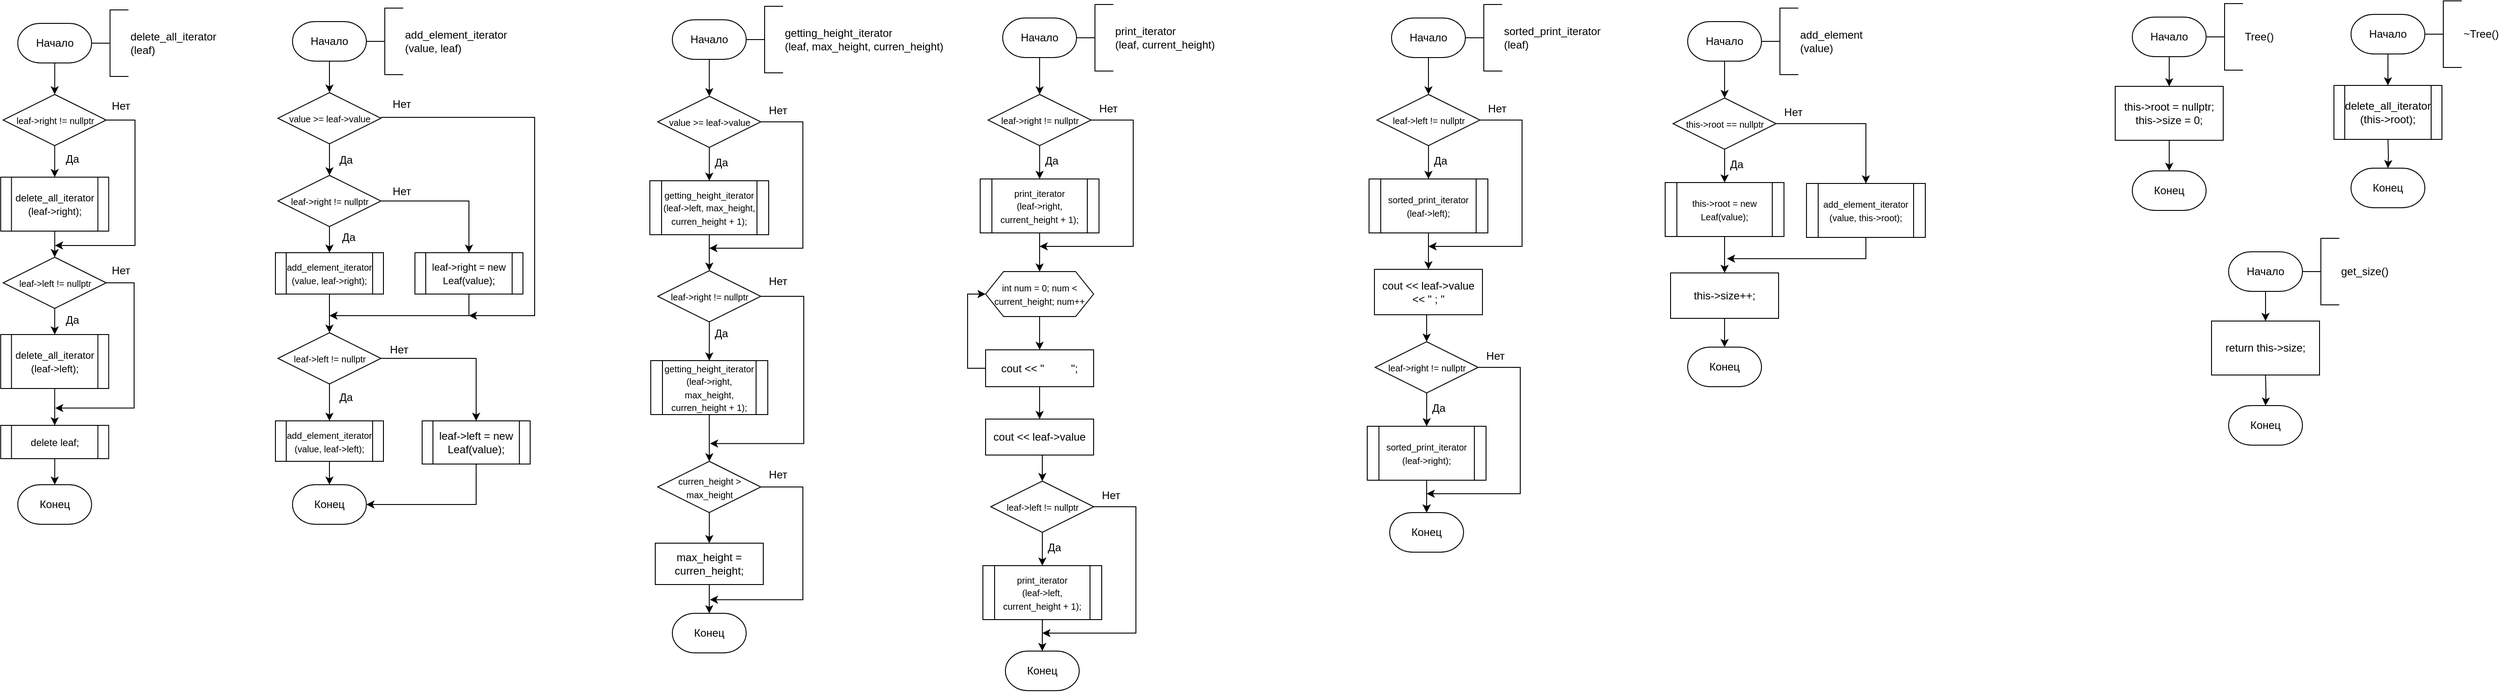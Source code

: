 <mxfile version="13.7.3" type="github">
  <diagram id="bMAKh1SzgdeprP3av_3o" name="Page-1">
    <mxGraphModel dx="1221" dy="682" grid="0" gridSize="10" guides="1" tooltips="1" connect="1" arrows="1" fold="1" page="1" pageScale="1" pageWidth="827" pageHeight="1169" math="0" shadow="0">
      <root>
        <mxCell id="0" />
        <mxCell id="1" parent="0" />
        <mxCell id="DFqQZsUnRYklmzMeklKA-6" value="" style="edgeStyle=orthogonalEdgeStyle;rounded=0;orthogonalLoop=1;jettySize=auto;html=1;" parent="1" source="DFqQZsUnRYklmzMeklKA-4" target="DFqQZsUnRYklmzMeklKA-5" edge="1">
          <mxGeometry relative="1" as="geometry" />
        </mxCell>
        <mxCell id="DFqQZsUnRYklmzMeklKA-4" value="Начало" style="strokeWidth=1;html=1;shape=mxgraph.flowchart.terminator;whiteSpace=wrap;" parent="1" vertex="1">
          <mxGeometry x="161.75" y="67" width="82" height="44" as="geometry" />
        </mxCell>
        <mxCell id="DFqQZsUnRYklmzMeklKA-11" value="" style="edgeStyle=orthogonalEdgeStyle;rounded=0;orthogonalLoop=1;jettySize=auto;html=1;" parent="1" source="DFqQZsUnRYklmzMeklKA-5" target="DFqQZsUnRYklmzMeklKA-10" edge="1">
          <mxGeometry relative="1" as="geometry" />
        </mxCell>
        <mxCell id="DFqQZsUnRYklmzMeklKA-18" style="edgeStyle=orthogonalEdgeStyle;rounded=0;orthogonalLoop=1;jettySize=auto;html=1;exitX=1;exitY=0.5;exitDx=0;exitDy=0;" parent="1" edge="1">
          <mxGeometry relative="1" as="geometry">
            <mxPoint x="203" y="314" as="targetPoint" />
            <mxPoint x="258.0" y="174.5" as="sourcePoint" />
            <Array as="points">
              <mxPoint x="292" y="174" />
              <mxPoint x="292" y="314" />
            </Array>
          </mxGeometry>
        </mxCell>
        <mxCell id="DFqQZsUnRYklmzMeklKA-5" value="&lt;font style=&quot;font-size: 10px&quot;&gt;leaf-&amp;gt;right != nullptr&lt;/font&gt;" style="rhombus;whiteSpace=wrap;html=1;strokeWidth=1;" parent="1" vertex="1">
          <mxGeometry x="145.5" y="146" width="114.5" height="57" as="geometry" />
        </mxCell>
        <mxCell id="DFqQZsUnRYklmzMeklKA-9" value="Конец" style="strokeWidth=1;html=1;shape=mxgraph.flowchart.terminator;whiteSpace=wrap;" parent="1" vertex="1">
          <mxGeometry x="161.75" y="580" width="82" height="44" as="geometry" />
        </mxCell>
        <mxCell id="DFqQZsUnRYklmzMeklKA-14" value="" style="edgeStyle=orthogonalEdgeStyle;rounded=0;orthogonalLoop=1;jettySize=auto;html=1;" parent="1" source="DFqQZsUnRYklmzMeklKA-10" target="DFqQZsUnRYklmzMeklKA-13" edge="1">
          <mxGeometry relative="1" as="geometry" />
        </mxCell>
        <mxCell id="DFqQZsUnRYklmzMeklKA-10" value="&lt;font style=&quot;font-size: 11px&quot;&gt;delete_all_iterator&lt;br&gt;(leaf-&amp;gt;right);&lt;/font&gt;" style="shape=process;whiteSpace=wrap;html=1;backgroundOutline=1;strokeWidth=1;" parent="1" vertex="1">
          <mxGeometry x="142.75" y="238" width="120" height="60" as="geometry" />
        </mxCell>
        <mxCell id="DFqQZsUnRYklmzMeklKA-12" value="Да" style="text;html=1;align=center;verticalAlign=middle;resizable=0;points=[];autosize=1;" parent="1" vertex="1">
          <mxGeometry x="209" y="209" width="25" height="18" as="geometry" />
        </mxCell>
        <mxCell id="DFqQZsUnRYklmzMeklKA-16" value="" style="edgeStyle=orthogonalEdgeStyle;rounded=0;orthogonalLoop=1;jettySize=auto;html=1;" parent="1" source="DFqQZsUnRYklmzMeklKA-13" target="DFqQZsUnRYklmzMeklKA-15" edge="1">
          <mxGeometry relative="1" as="geometry" />
        </mxCell>
        <mxCell id="DFqQZsUnRYklmzMeklKA-23" style="edgeStyle=orthogonalEdgeStyle;rounded=0;orthogonalLoop=1;jettySize=auto;html=1;exitX=1;exitY=0.5;exitDx=0;exitDy=0;" parent="1" edge="1">
          <mxGeometry relative="1" as="geometry">
            <mxPoint x="203.276" y="494.759" as="targetPoint" />
            <mxPoint x="259.0" y="355.5" as="sourcePoint" />
            <Array as="points">
              <mxPoint x="291" y="356" />
              <mxPoint x="291" y="495" />
            </Array>
          </mxGeometry>
        </mxCell>
        <mxCell id="DFqQZsUnRYklmzMeklKA-13" value="&lt;font style=&quot;font-size: 10px&quot;&gt;leaf-&amp;gt;left != nullptr&lt;/font&gt;" style="rhombus;whiteSpace=wrap;html=1;strokeWidth=1;" parent="1" vertex="1">
          <mxGeometry x="145.5" y="327" width="114.5" height="57" as="geometry" />
        </mxCell>
        <mxCell id="DFqQZsUnRYklmzMeklKA-21" value="" style="edgeStyle=orthogonalEdgeStyle;rounded=0;orthogonalLoop=1;jettySize=auto;html=1;" parent="1" source="DFqQZsUnRYklmzMeklKA-15" target="DFqQZsUnRYklmzMeklKA-20" edge="1">
          <mxGeometry relative="1" as="geometry" />
        </mxCell>
        <mxCell id="DFqQZsUnRYklmzMeklKA-15" value="&lt;font style=&quot;font-size: 11px&quot;&gt;delete_all_iterator&lt;br&gt;(leaf-&amp;gt;left);&lt;/font&gt;" style="shape=process;whiteSpace=wrap;html=1;backgroundOutline=1;strokeWidth=1;" parent="1" vertex="1">
          <mxGeometry x="142.75" y="413" width="120" height="60" as="geometry" />
        </mxCell>
        <mxCell id="DFqQZsUnRYklmzMeklKA-17" value="Да" style="text;html=1;align=center;verticalAlign=middle;resizable=0;points=[];autosize=1;" parent="1" vertex="1">
          <mxGeometry x="209" y="388" width="25" height="18" as="geometry" />
        </mxCell>
        <mxCell id="DFqQZsUnRYklmzMeklKA-19" value="Нет" style="text;html=1;align=center;verticalAlign=middle;resizable=0;points=[];autosize=1;" parent="1" vertex="1">
          <mxGeometry x="260" y="150" width="31" height="18" as="geometry" />
        </mxCell>
        <mxCell id="DFqQZsUnRYklmzMeklKA-25" value="" style="edgeStyle=orthogonalEdgeStyle;rounded=0;orthogonalLoop=1;jettySize=auto;html=1;" parent="1" source="DFqQZsUnRYklmzMeklKA-20" target="DFqQZsUnRYklmzMeklKA-9" edge="1">
          <mxGeometry relative="1" as="geometry" />
        </mxCell>
        <mxCell id="DFqQZsUnRYklmzMeklKA-20" value="&lt;font style=&quot;font-size: 11px&quot;&gt;delete leaf;&lt;/font&gt;" style="shape=process;whiteSpace=wrap;html=1;backgroundOutline=1;strokeWidth=1;" parent="1" vertex="1">
          <mxGeometry x="142.75" y="514" width="120" height="37" as="geometry" />
        </mxCell>
        <mxCell id="DFqQZsUnRYklmzMeklKA-24" value="Нет" style="text;html=1;align=center;verticalAlign=middle;resizable=0;points=[];autosize=1;" parent="1" vertex="1">
          <mxGeometry x="260" y="333" width="31" height="18" as="geometry" />
        </mxCell>
        <mxCell id="DFqQZsUnRYklmzMeklKA-26" value="delete_all_iterator&lt;br&gt;(leaf)" style="strokeWidth=1;html=1;shape=mxgraph.flowchart.annotation_2;align=left;labelPosition=right;pointerEvents=1;" parent="1" vertex="1">
          <mxGeometry x="243.75" y="52" width="41" height="74" as="geometry" />
        </mxCell>
        <mxCell id="2G2Jk9yeAb4WGQCSNfQ2-4" value="" style="edgeStyle=orthogonalEdgeStyle;rounded=0;orthogonalLoop=1;jettySize=auto;html=1;" edge="1" parent="1" source="2G2Jk9yeAb4WGQCSNfQ2-1" target="2G2Jk9yeAb4WGQCSNfQ2-3">
          <mxGeometry relative="1" as="geometry" />
        </mxCell>
        <mxCell id="2G2Jk9yeAb4WGQCSNfQ2-1" value="Начало" style="strokeWidth=1;html=1;shape=mxgraph.flowchart.terminator;whiteSpace=wrap;" vertex="1" parent="1">
          <mxGeometry x="467" y="65" width="82" height="44" as="geometry" />
        </mxCell>
        <mxCell id="2G2Jk9yeAb4WGQCSNfQ2-2" value="add_element_iterator&lt;br&gt;(value, leaf)" style="strokeWidth=1;html=1;shape=mxgraph.flowchart.annotation_2;align=left;labelPosition=right;pointerEvents=1;" vertex="1" parent="1">
          <mxGeometry x="549" y="50" width="41" height="74" as="geometry" />
        </mxCell>
        <mxCell id="2G2Jk9yeAb4WGQCSNfQ2-6" value="" style="edgeStyle=orthogonalEdgeStyle;rounded=0;orthogonalLoop=1;jettySize=auto;html=1;" edge="1" parent="1" source="2G2Jk9yeAb4WGQCSNfQ2-3" target="2G2Jk9yeAb4WGQCSNfQ2-5">
          <mxGeometry relative="1" as="geometry" />
        </mxCell>
        <mxCell id="2G2Jk9yeAb4WGQCSNfQ2-18" style="edgeStyle=orthogonalEdgeStyle;rounded=0;orthogonalLoop=1;jettySize=auto;html=1;exitX=1;exitY=0.5;exitDx=0;exitDy=0;" edge="1" parent="1">
          <mxGeometry relative="1" as="geometry">
            <mxPoint x="663" y="392" as="targetPoint" />
            <mxPoint x="565.25" y="171.5" as="sourcePoint" />
            <Array as="points">
              <mxPoint x="736" y="171" />
              <mxPoint x="736" y="392" />
            </Array>
          </mxGeometry>
        </mxCell>
        <mxCell id="2G2Jk9yeAb4WGQCSNfQ2-3" value="&lt;font style=&quot;font-size: 10px&quot;&gt;value &amp;gt;= leaf-&amp;gt;value&lt;/font&gt;" style="rhombus;whiteSpace=wrap;html=1;strokeWidth=1;" vertex="1" parent="1">
          <mxGeometry x="450.75" y="144" width="114.5" height="57" as="geometry" />
        </mxCell>
        <mxCell id="2G2Jk9yeAb4WGQCSNfQ2-8" value="" style="edgeStyle=orthogonalEdgeStyle;rounded=0;orthogonalLoop=1;jettySize=auto;html=1;" edge="1" parent="1" source="2G2Jk9yeAb4WGQCSNfQ2-5" target="2G2Jk9yeAb4WGQCSNfQ2-7">
          <mxGeometry relative="1" as="geometry" />
        </mxCell>
        <mxCell id="2G2Jk9yeAb4WGQCSNfQ2-10" value="" style="edgeStyle=orthogonalEdgeStyle;rounded=0;orthogonalLoop=1;jettySize=auto;html=1;" edge="1" parent="1" source="2G2Jk9yeAb4WGQCSNfQ2-5" target="2G2Jk9yeAb4WGQCSNfQ2-9">
          <mxGeometry relative="1" as="geometry" />
        </mxCell>
        <mxCell id="2G2Jk9yeAb4WGQCSNfQ2-5" value="&lt;font style=&quot;font-size: 10px&quot;&gt;leaf-&amp;gt;right != nullptr&lt;/font&gt;" style="rhombus;whiteSpace=wrap;html=1;strokeWidth=1;" vertex="1" parent="1">
          <mxGeometry x="450.75" y="236" width="114.5" height="57" as="geometry" />
        </mxCell>
        <mxCell id="2G2Jk9yeAb4WGQCSNfQ2-12" style="edgeStyle=orthogonalEdgeStyle;rounded=0;orthogonalLoop=1;jettySize=auto;html=1;exitX=0.5;exitY=1;exitDx=0;exitDy=0;entryX=0.5;entryY=0;entryDx=0;entryDy=0;" edge="1" parent="1" source="2G2Jk9yeAb4WGQCSNfQ2-7" target="2G2Jk9yeAb4WGQCSNfQ2-11">
          <mxGeometry relative="1" as="geometry" />
        </mxCell>
        <mxCell id="2G2Jk9yeAb4WGQCSNfQ2-7" value="&lt;font style=&quot;font-size: 10px&quot;&gt;add_element_iterator&lt;br&gt;(value, leaf-&amp;gt;right);&lt;/font&gt;" style="shape=process;whiteSpace=wrap;html=1;backgroundOutline=1;strokeWidth=1;" vertex="1" parent="1">
          <mxGeometry x="448" y="322" width="120" height="46" as="geometry" />
        </mxCell>
        <mxCell id="2G2Jk9yeAb4WGQCSNfQ2-24" style="edgeStyle=orthogonalEdgeStyle;rounded=0;orthogonalLoop=1;jettySize=auto;html=1;exitX=0.5;exitY=1;exitDx=0;exitDy=0;" edge="1" parent="1" source="2G2Jk9yeAb4WGQCSNfQ2-9">
          <mxGeometry relative="1" as="geometry">
            <mxPoint x="508" y="392" as="targetPoint" />
            <Array as="points">
              <mxPoint x="663" y="392" />
            </Array>
          </mxGeometry>
        </mxCell>
        <mxCell id="2G2Jk9yeAb4WGQCSNfQ2-9" value="&lt;font style=&quot;font-size: 11px&quot;&gt;leaf-&amp;gt;right = new Leaf(value);&lt;/font&gt;" style="shape=process;whiteSpace=wrap;html=1;backgroundOutline=1;strokeWidth=1;" vertex="1" parent="1">
          <mxGeometry x="603" y="322" width="120" height="46" as="geometry" />
        </mxCell>
        <mxCell id="2G2Jk9yeAb4WGQCSNfQ2-26" value="" style="edgeStyle=orthogonalEdgeStyle;rounded=0;orthogonalLoop=1;jettySize=auto;html=1;" edge="1" parent="1" source="2G2Jk9yeAb4WGQCSNfQ2-11" target="2G2Jk9yeAb4WGQCSNfQ2-25">
          <mxGeometry relative="1" as="geometry" />
        </mxCell>
        <mxCell id="2G2Jk9yeAb4WGQCSNfQ2-28" value="" style="edgeStyle=orthogonalEdgeStyle;rounded=0;orthogonalLoop=1;jettySize=auto;html=1;" edge="1" parent="1" source="2G2Jk9yeAb4WGQCSNfQ2-11" target="2G2Jk9yeAb4WGQCSNfQ2-27">
          <mxGeometry relative="1" as="geometry" />
        </mxCell>
        <mxCell id="2G2Jk9yeAb4WGQCSNfQ2-11" value="&lt;font style=&quot;font-size: 10px&quot;&gt;leaf-&amp;gt;left != nullptr&lt;/font&gt;" style="rhombus;whiteSpace=wrap;html=1;strokeWidth=1;" vertex="1" parent="1">
          <mxGeometry x="450.75" y="411" width="114.5" height="57" as="geometry" />
        </mxCell>
        <mxCell id="2G2Jk9yeAb4WGQCSNfQ2-13" value="Да" style="text;html=1;align=center;verticalAlign=middle;resizable=0;points=[];autosize=1;" vertex="1" parent="1">
          <mxGeometry x="516" y="296" width="25" height="18" as="geometry" />
        </mxCell>
        <mxCell id="2G2Jk9yeAb4WGQCSNfQ2-14" value="Нет" style="text;html=1;align=center;verticalAlign=middle;resizable=0;points=[];autosize=1;" vertex="1" parent="1">
          <mxGeometry x="572" y="245" width="31" height="18" as="geometry" />
        </mxCell>
        <mxCell id="2G2Jk9yeAb4WGQCSNfQ2-15" value="Да" style="text;html=1;align=center;verticalAlign=middle;resizable=0;points=[];autosize=1;" vertex="1" parent="1">
          <mxGeometry x="513" y="210" width="25" height="18" as="geometry" />
        </mxCell>
        <mxCell id="2G2Jk9yeAb4WGQCSNfQ2-20" value="Нет" style="text;html=1;align=center;verticalAlign=middle;resizable=0;points=[];autosize=1;" vertex="1" parent="1">
          <mxGeometry x="572" y="148" width="31" height="18" as="geometry" />
        </mxCell>
        <mxCell id="2G2Jk9yeAb4WGQCSNfQ2-30" value="" style="edgeStyle=orthogonalEdgeStyle;rounded=0;orthogonalLoop=1;jettySize=auto;html=1;" edge="1" parent="1" source="2G2Jk9yeAb4WGQCSNfQ2-25" target="2G2Jk9yeAb4WGQCSNfQ2-29">
          <mxGeometry relative="1" as="geometry" />
        </mxCell>
        <mxCell id="2G2Jk9yeAb4WGQCSNfQ2-25" value="&lt;font style=&quot;font-size: 10px&quot;&gt;add_element_iterator&lt;br&gt;(value, leaf-&amp;gt;left);&lt;/font&gt;" style="shape=process;whiteSpace=wrap;html=1;backgroundOutline=1;strokeWidth=1;" vertex="1" parent="1">
          <mxGeometry x="448" y="509" width="120" height="45" as="geometry" />
        </mxCell>
        <mxCell id="2G2Jk9yeAb4WGQCSNfQ2-31" style="edgeStyle=orthogonalEdgeStyle;rounded=0;orthogonalLoop=1;jettySize=auto;html=1;exitX=0.5;exitY=1;exitDx=0;exitDy=0;entryX=1;entryY=0.5;entryDx=0;entryDy=0;entryPerimeter=0;" edge="1" parent="1" source="2G2Jk9yeAb4WGQCSNfQ2-27" target="2G2Jk9yeAb4WGQCSNfQ2-29">
          <mxGeometry relative="1" as="geometry" />
        </mxCell>
        <mxCell id="2G2Jk9yeAb4WGQCSNfQ2-27" value="leaf-&amp;gt;left = new Leaf(value);" style="shape=process;whiteSpace=wrap;html=1;backgroundOutline=1;strokeWidth=1;" vertex="1" parent="1">
          <mxGeometry x="611" y="509" width="120" height="48" as="geometry" />
        </mxCell>
        <mxCell id="2G2Jk9yeAb4WGQCSNfQ2-29" value="Конец" style="strokeWidth=1;html=1;shape=mxgraph.flowchart.terminator;whiteSpace=wrap;" vertex="1" parent="1">
          <mxGeometry x="467" y="580" width="82" height="44" as="geometry" />
        </mxCell>
        <mxCell id="2G2Jk9yeAb4WGQCSNfQ2-32" value="Да" style="text;html=1;align=center;verticalAlign=middle;resizable=0;points=[];autosize=1;" vertex="1" parent="1">
          <mxGeometry x="513" y="474" width="25" height="18" as="geometry" />
        </mxCell>
        <mxCell id="2G2Jk9yeAb4WGQCSNfQ2-33" value="Нет" style="text;html=1;align=center;verticalAlign=middle;resizable=0;points=[];autosize=1;" vertex="1" parent="1">
          <mxGeometry x="569" y="421" width="31" height="18" as="geometry" />
        </mxCell>
        <mxCell id="2G2Jk9yeAb4WGQCSNfQ2-47" value="" style="edgeStyle=orthogonalEdgeStyle;rounded=0;orthogonalLoop=1;jettySize=auto;html=1;" edge="1" parent="1" source="2G2Jk9yeAb4WGQCSNfQ2-35" target="2G2Jk9yeAb4WGQCSNfQ2-39">
          <mxGeometry relative="1" as="geometry" />
        </mxCell>
        <mxCell id="2G2Jk9yeAb4WGQCSNfQ2-35" value="Начало" style="strokeWidth=1;html=1;shape=mxgraph.flowchart.terminator;whiteSpace=wrap;" vertex="1" parent="1">
          <mxGeometry x="889" y="63" width="82" height="44" as="geometry" />
        </mxCell>
        <mxCell id="2G2Jk9yeAb4WGQCSNfQ2-36" value="getting_height_iterator&lt;br&gt;(leaf, max_height, curren_height)" style="strokeWidth=1;html=1;shape=mxgraph.flowchart.annotation_2;align=left;labelPosition=right;pointerEvents=1;" vertex="1" parent="1">
          <mxGeometry x="971" y="48" width="41" height="74" as="geometry" />
        </mxCell>
        <mxCell id="2G2Jk9yeAb4WGQCSNfQ2-41" value="" style="edgeStyle=orthogonalEdgeStyle;rounded=0;orthogonalLoop=1;jettySize=auto;html=1;" edge="1" parent="1" source="2G2Jk9yeAb4WGQCSNfQ2-39" target="2G2Jk9yeAb4WGQCSNfQ2-40">
          <mxGeometry relative="1" as="geometry" />
        </mxCell>
        <mxCell id="2G2Jk9yeAb4WGQCSNfQ2-48" style="edgeStyle=orthogonalEdgeStyle;rounded=0;orthogonalLoop=1;jettySize=auto;html=1;exitX=1;exitY=0.5;exitDx=0;exitDy=0;" edge="1" parent="1" source="2G2Jk9yeAb4WGQCSNfQ2-39">
          <mxGeometry relative="1" as="geometry">
            <mxPoint x="930" y="317" as="targetPoint" />
            <Array as="points">
              <mxPoint x="1034" y="177" />
              <mxPoint x="1034" y="317" />
            </Array>
          </mxGeometry>
        </mxCell>
        <mxCell id="2G2Jk9yeAb4WGQCSNfQ2-39" value="&lt;font style=&quot;font-size: 10px&quot;&gt;value &amp;gt;= leaf-&amp;gt;value&lt;/font&gt;" style="rhombus;whiteSpace=wrap;html=1;strokeWidth=1;" vertex="1" parent="1">
          <mxGeometry x="872.75" y="148" width="114.5" height="57" as="geometry" />
        </mxCell>
        <mxCell id="2G2Jk9yeAb4WGQCSNfQ2-44" value="" style="edgeStyle=orthogonalEdgeStyle;rounded=0;orthogonalLoop=1;jettySize=auto;html=1;" edge="1" parent="1" source="2G2Jk9yeAb4WGQCSNfQ2-40" target="2G2Jk9yeAb4WGQCSNfQ2-43">
          <mxGeometry relative="1" as="geometry" />
        </mxCell>
        <mxCell id="2G2Jk9yeAb4WGQCSNfQ2-40" value="&lt;font style=&quot;font-size: 10px&quot;&gt;getting_height_iterator&lt;br&gt;(leaf-&amp;gt;left, max_height, curren_height + 1);&lt;/font&gt;" style="shape=process;whiteSpace=wrap;html=1;backgroundOutline=1;strokeWidth=1;" vertex="1" parent="1">
          <mxGeometry x="864" y="242" width="132" height="60" as="geometry" />
        </mxCell>
        <mxCell id="2G2Jk9yeAb4WGQCSNfQ2-46" value="" style="edgeStyle=orthogonalEdgeStyle;rounded=0;orthogonalLoop=1;jettySize=auto;html=1;" edge="1" parent="1" source="2G2Jk9yeAb4WGQCSNfQ2-43" target="2G2Jk9yeAb4WGQCSNfQ2-45">
          <mxGeometry relative="1" as="geometry" />
        </mxCell>
        <mxCell id="2G2Jk9yeAb4WGQCSNfQ2-54" style="edgeStyle=orthogonalEdgeStyle;rounded=0;orthogonalLoop=1;jettySize=auto;html=1;exitX=1;exitY=0.5;exitDx=0;exitDy=0;" edge="1" parent="1" source="2G2Jk9yeAb4WGQCSNfQ2-43">
          <mxGeometry relative="1" as="geometry">
            <mxPoint x="930.8" y="534.2" as="targetPoint" />
            <Array as="points">
              <mxPoint x="1035" y="371" />
              <mxPoint x="1035" y="534" />
            </Array>
          </mxGeometry>
        </mxCell>
        <mxCell id="2G2Jk9yeAb4WGQCSNfQ2-43" value="&lt;font style=&quot;font-size: 10px&quot;&gt;leaf-&amp;gt;right != nullptr&lt;/font&gt;" style="rhombus;whiteSpace=wrap;html=1;strokeWidth=1;" vertex="1" parent="1">
          <mxGeometry x="872.75" y="342" width="114.5" height="57" as="geometry" />
        </mxCell>
        <mxCell id="2G2Jk9yeAb4WGQCSNfQ2-58" value="" style="edgeStyle=orthogonalEdgeStyle;rounded=0;orthogonalLoop=1;jettySize=auto;html=1;" edge="1" parent="1" source="2G2Jk9yeAb4WGQCSNfQ2-45" target="2G2Jk9yeAb4WGQCSNfQ2-57">
          <mxGeometry relative="1" as="geometry" />
        </mxCell>
        <mxCell id="2G2Jk9yeAb4WGQCSNfQ2-45" value="&lt;font style=&quot;font-size: 10px&quot;&gt;getting_height_iterator&lt;br&gt;(leaf-&amp;gt;right, max_height, curren_height + 1);&lt;/font&gt;" style="shape=process;whiteSpace=wrap;html=1;backgroundOutline=1;strokeWidth=1;" vertex="1" parent="1">
          <mxGeometry x="865" y="442" width="130" height="60" as="geometry" />
        </mxCell>
        <mxCell id="2G2Jk9yeAb4WGQCSNfQ2-49" value="Да" style="text;html=1;align=center;verticalAlign=middle;resizable=0;points=[];autosize=1;" vertex="1" parent="1">
          <mxGeometry x="930" y="213" width="25" height="18" as="geometry" />
        </mxCell>
        <mxCell id="2G2Jk9yeAb4WGQCSNfQ2-50" value="Нет" style="text;html=1;align=center;verticalAlign=middle;resizable=0;points=[];autosize=1;" vertex="1" parent="1">
          <mxGeometry x="990" y="155" width="31" height="18" as="geometry" />
        </mxCell>
        <mxCell id="2G2Jk9yeAb4WGQCSNfQ2-55" value="Да" style="text;html=1;align=center;verticalAlign=middle;resizable=0;points=[];autosize=1;" vertex="1" parent="1">
          <mxGeometry x="930" y="403" width="25" height="18" as="geometry" />
        </mxCell>
        <mxCell id="2G2Jk9yeAb4WGQCSNfQ2-56" value="Нет" style="text;html=1;align=center;verticalAlign=middle;resizable=0;points=[];autosize=1;" vertex="1" parent="1">
          <mxGeometry x="990" y="345" width="31" height="18" as="geometry" />
        </mxCell>
        <mxCell id="2G2Jk9yeAb4WGQCSNfQ2-60" value="" style="edgeStyle=orthogonalEdgeStyle;rounded=0;orthogonalLoop=1;jettySize=auto;html=1;" edge="1" parent="1" source="2G2Jk9yeAb4WGQCSNfQ2-57" target="2G2Jk9yeAb4WGQCSNfQ2-59">
          <mxGeometry relative="1" as="geometry" />
        </mxCell>
        <mxCell id="2G2Jk9yeAb4WGQCSNfQ2-63" style="edgeStyle=orthogonalEdgeStyle;rounded=0;orthogonalLoop=1;jettySize=auto;html=1;exitX=1;exitY=0.5;exitDx=0;exitDy=0;" edge="1" parent="1" source="2G2Jk9yeAb4WGQCSNfQ2-57">
          <mxGeometry relative="1" as="geometry">
            <mxPoint x="930.714" y="707.857" as="targetPoint" />
            <Array as="points">
              <mxPoint x="1034" y="583" />
              <mxPoint x="1034" y="708" />
            </Array>
          </mxGeometry>
        </mxCell>
        <mxCell id="2G2Jk9yeAb4WGQCSNfQ2-57" value="&lt;div&gt;&lt;span style=&quot;font-size: 10px&quot;&gt;curren_height &amp;gt; max_height&lt;/span&gt;&lt;/div&gt;" style="rhombus;whiteSpace=wrap;html=1;strokeWidth=1;" vertex="1" parent="1">
          <mxGeometry x="872.75" y="554" width="114.5" height="57" as="geometry" />
        </mxCell>
        <mxCell id="2G2Jk9yeAb4WGQCSNfQ2-62" value="" style="edgeStyle=orthogonalEdgeStyle;rounded=0;orthogonalLoop=1;jettySize=auto;html=1;" edge="1" parent="1" source="2G2Jk9yeAb4WGQCSNfQ2-59" target="2G2Jk9yeAb4WGQCSNfQ2-61">
          <mxGeometry relative="1" as="geometry" />
        </mxCell>
        <mxCell id="2G2Jk9yeAb4WGQCSNfQ2-59" value="max_height = curren_height;" style="whiteSpace=wrap;html=1;strokeWidth=1;" vertex="1" parent="1">
          <mxGeometry x="870" y="645" width="120" height="46" as="geometry" />
        </mxCell>
        <mxCell id="2G2Jk9yeAb4WGQCSNfQ2-61" value="Конец" style="strokeWidth=1;html=1;shape=mxgraph.flowchart.terminator;whiteSpace=wrap;" vertex="1" parent="1">
          <mxGeometry x="889" y="723" width="82" height="44" as="geometry" />
        </mxCell>
        <mxCell id="2G2Jk9yeAb4WGQCSNfQ2-64" value="Нет" style="text;html=1;align=center;verticalAlign=middle;resizable=0;points=[];autosize=1;" vertex="1" parent="1">
          <mxGeometry x="990" y="560" width="31" height="18" as="geometry" />
        </mxCell>
        <mxCell id="2G2Jk9yeAb4WGQCSNfQ2-66" value="" style="edgeStyle=orthogonalEdgeStyle;rounded=0;orthogonalLoop=1;jettySize=auto;html=1;" edge="1" parent="1" source="2G2Jk9yeAb4WGQCSNfQ2-67" target="2G2Jk9yeAb4WGQCSNfQ2-71">
          <mxGeometry relative="1" as="geometry" />
        </mxCell>
        <mxCell id="2G2Jk9yeAb4WGQCSNfQ2-67" value="Начало" style="strokeWidth=1;html=1;shape=mxgraph.flowchart.terminator;whiteSpace=wrap;" vertex="1" parent="1">
          <mxGeometry x="1256" y="61" width="82" height="44" as="geometry" />
        </mxCell>
        <mxCell id="2G2Jk9yeAb4WGQCSNfQ2-68" value="print_iterator&lt;br&gt;(leaf, current_height)" style="strokeWidth=1;html=1;shape=mxgraph.flowchart.annotation_2;align=left;labelPosition=right;pointerEvents=1;" vertex="1" parent="1">
          <mxGeometry x="1338" y="46" width="41" height="74" as="geometry" />
        </mxCell>
        <mxCell id="2G2Jk9yeAb4WGQCSNfQ2-69" value="" style="edgeStyle=orthogonalEdgeStyle;rounded=0;orthogonalLoop=1;jettySize=auto;html=1;" edge="1" parent="1" source="2G2Jk9yeAb4WGQCSNfQ2-71" target="2G2Jk9yeAb4WGQCSNfQ2-72">
          <mxGeometry relative="1" as="geometry" />
        </mxCell>
        <mxCell id="2G2Jk9yeAb4WGQCSNfQ2-70" style="edgeStyle=orthogonalEdgeStyle;rounded=0;orthogonalLoop=1;jettySize=auto;html=1;exitX=1;exitY=0.5;exitDx=0;exitDy=0;" edge="1" parent="1" source="2G2Jk9yeAb4WGQCSNfQ2-71">
          <mxGeometry relative="1" as="geometry">
            <mxPoint x="1297" y="315" as="targetPoint" />
            <Array as="points">
              <mxPoint x="1401" y="175" />
              <mxPoint x="1401" y="315" />
            </Array>
          </mxGeometry>
        </mxCell>
        <mxCell id="2G2Jk9yeAb4WGQCSNfQ2-71" value="&lt;font style=&quot;font-size: 10px&quot;&gt;leaf-&amp;gt;right != nullptr&lt;/font&gt;" style="rhombus;whiteSpace=wrap;html=1;strokeWidth=1;" vertex="1" parent="1">
          <mxGeometry x="1239.75" y="146" width="114.5" height="57" as="geometry" />
        </mxCell>
        <mxCell id="2G2Jk9yeAb4WGQCSNfQ2-76" value="" style="edgeStyle=orthogonalEdgeStyle;rounded=0;orthogonalLoop=1;jettySize=auto;html=1;" edge="1" parent="1" source="2G2Jk9yeAb4WGQCSNfQ2-72" target="2G2Jk9yeAb4WGQCSNfQ2-75">
          <mxGeometry relative="1" as="geometry" />
        </mxCell>
        <mxCell id="2G2Jk9yeAb4WGQCSNfQ2-72" value="&lt;span style=&quot;font-size: 10px&quot;&gt;print_iterator&lt;br&gt;(leaf-&amp;gt;right, current_height + 1);&lt;/span&gt;" style="shape=process;whiteSpace=wrap;html=1;backgroundOutline=1;strokeWidth=1;" vertex="1" parent="1">
          <mxGeometry x="1231" y="240" width="132" height="60" as="geometry" />
        </mxCell>
        <mxCell id="2G2Jk9yeAb4WGQCSNfQ2-73" value="Да" style="text;html=1;align=center;verticalAlign=middle;resizable=0;points=[];autosize=1;" vertex="1" parent="1">
          <mxGeometry x="1297" y="211" width="25" height="18" as="geometry" />
        </mxCell>
        <mxCell id="2G2Jk9yeAb4WGQCSNfQ2-74" value="Нет" style="text;html=1;align=center;verticalAlign=middle;resizable=0;points=[];autosize=1;" vertex="1" parent="1">
          <mxGeometry x="1357" y="153" width="31" height="18" as="geometry" />
        </mxCell>
        <mxCell id="2G2Jk9yeAb4WGQCSNfQ2-79" value="" style="edgeStyle=orthogonalEdgeStyle;rounded=0;orthogonalLoop=1;jettySize=auto;html=1;" edge="1" parent="1" source="2G2Jk9yeAb4WGQCSNfQ2-75" target="2G2Jk9yeAb4WGQCSNfQ2-78">
          <mxGeometry relative="1" as="geometry" />
        </mxCell>
        <mxCell id="2G2Jk9yeAb4WGQCSNfQ2-75" value="&lt;font style=&quot;font-size: 10px&quot;&gt;int num = 0; num &amp;lt; current_height; num++&lt;/font&gt;" style="shape=hexagon;perimeter=hexagonPerimeter2;whiteSpace=wrap;html=1;fixedSize=1;strokeWidth=1;" vertex="1" parent="1">
          <mxGeometry x="1237" y="343" width="120" height="50" as="geometry" />
        </mxCell>
        <mxCell id="2G2Jk9yeAb4WGQCSNfQ2-77" style="edgeStyle=orthogonalEdgeStyle;rounded=0;orthogonalLoop=1;jettySize=auto;html=1;exitX=0.5;exitY=1;exitDx=0;exitDy=0;" edge="1" parent="1" source="2G2Jk9yeAb4WGQCSNfQ2-75" target="2G2Jk9yeAb4WGQCSNfQ2-75">
          <mxGeometry relative="1" as="geometry" />
        </mxCell>
        <mxCell id="2G2Jk9yeAb4WGQCSNfQ2-80" style="edgeStyle=orthogonalEdgeStyle;rounded=0;orthogonalLoop=1;jettySize=auto;html=1;exitX=0;exitY=0.5;exitDx=0;exitDy=0;entryX=0;entryY=0.5;entryDx=0;entryDy=0;" edge="1" parent="1" source="2G2Jk9yeAb4WGQCSNfQ2-78" target="2G2Jk9yeAb4WGQCSNfQ2-75">
          <mxGeometry relative="1" as="geometry" />
        </mxCell>
        <mxCell id="2G2Jk9yeAb4WGQCSNfQ2-82" value="" style="edgeStyle=orthogonalEdgeStyle;rounded=0;orthogonalLoop=1;jettySize=auto;html=1;" edge="1" parent="1" source="2G2Jk9yeAb4WGQCSNfQ2-78" target="2G2Jk9yeAb4WGQCSNfQ2-81">
          <mxGeometry relative="1" as="geometry" />
        </mxCell>
        <mxCell id="2G2Jk9yeAb4WGQCSNfQ2-78" value="cout &amp;lt;&amp;lt; &quot;&amp;nbsp; &amp;nbsp; &amp;nbsp; &amp;nbsp; &amp;nbsp;&quot;;" style="whiteSpace=wrap;html=1;strokeWidth=1;" vertex="1" parent="1">
          <mxGeometry x="1237" y="430" width="120" height="41" as="geometry" />
        </mxCell>
        <mxCell id="2G2Jk9yeAb4WGQCSNfQ2-90" style="edgeStyle=orthogonalEdgeStyle;rounded=0;orthogonalLoop=1;jettySize=auto;html=1;exitX=0.5;exitY=1;exitDx=0;exitDy=0;entryX=0.5;entryY=0;entryDx=0;entryDy=0;" edge="1" parent="1" source="2G2Jk9yeAb4WGQCSNfQ2-81" target="2G2Jk9yeAb4WGQCSNfQ2-85">
          <mxGeometry relative="1" as="geometry" />
        </mxCell>
        <mxCell id="2G2Jk9yeAb4WGQCSNfQ2-81" value="&lt;span&gt;cout &amp;lt;&amp;lt; leaf-&amp;gt;value&lt;/span&gt;" style="whiteSpace=wrap;html=1;strokeWidth=1;" vertex="1" parent="1">
          <mxGeometry x="1237" y="507" width="120" height="40" as="geometry" />
        </mxCell>
        <mxCell id="2G2Jk9yeAb4WGQCSNfQ2-83" value="" style="edgeStyle=orthogonalEdgeStyle;rounded=0;orthogonalLoop=1;jettySize=auto;html=1;" edge="1" parent="1" source="2G2Jk9yeAb4WGQCSNfQ2-85" target="2G2Jk9yeAb4WGQCSNfQ2-86">
          <mxGeometry relative="1" as="geometry" />
        </mxCell>
        <mxCell id="2G2Jk9yeAb4WGQCSNfQ2-84" style="edgeStyle=orthogonalEdgeStyle;rounded=0;orthogonalLoop=1;jettySize=auto;html=1;exitX=1;exitY=0.5;exitDx=0;exitDy=0;" edge="1" parent="1" source="2G2Jk9yeAb4WGQCSNfQ2-85">
          <mxGeometry relative="1" as="geometry">
            <mxPoint x="1300" y="745" as="targetPoint" />
            <Array as="points">
              <mxPoint x="1404" y="605" />
              <mxPoint x="1404" y="745" />
            </Array>
          </mxGeometry>
        </mxCell>
        <mxCell id="2G2Jk9yeAb4WGQCSNfQ2-85" value="&lt;font style=&quot;font-size: 10px&quot;&gt;leaf-&amp;gt;left != nullptr&lt;/font&gt;" style="rhombus;whiteSpace=wrap;html=1;strokeWidth=1;" vertex="1" parent="1">
          <mxGeometry x="1242.75" y="576" width="114.5" height="57" as="geometry" />
        </mxCell>
        <mxCell id="2G2Jk9yeAb4WGQCSNfQ2-93" value="" style="edgeStyle=orthogonalEdgeStyle;rounded=0;orthogonalLoop=1;jettySize=auto;html=1;" edge="1" parent="1" source="2G2Jk9yeAb4WGQCSNfQ2-86" target="2G2Jk9yeAb4WGQCSNfQ2-91">
          <mxGeometry relative="1" as="geometry" />
        </mxCell>
        <mxCell id="2G2Jk9yeAb4WGQCSNfQ2-86" value="&lt;div&gt;&lt;span style=&quot;font-size: 10px&quot;&gt;print_iterator&lt;/span&gt;&lt;/div&gt;&lt;div&gt;&lt;span style=&quot;font-size: 10px&quot;&gt;(leaf-&amp;gt;left, current_height + 1);&lt;/span&gt;&lt;/div&gt;" style="shape=process;whiteSpace=wrap;html=1;backgroundOutline=1;strokeWidth=1;" vertex="1" parent="1">
          <mxGeometry x="1234" y="670" width="132" height="60" as="geometry" />
        </mxCell>
        <mxCell id="2G2Jk9yeAb4WGQCSNfQ2-87" value="Да" style="text;html=1;align=center;verticalAlign=middle;resizable=0;points=[];autosize=1;" vertex="1" parent="1">
          <mxGeometry x="1300" y="641" width="25" height="18" as="geometry" />
        </mxCell>
        <mxCell id="2G2Jk9yeAb4WGQCSNfQ2-88" value="Нет" style="text;html=1;align=center;verticalAlign=middle;resizable=0;points=[];autosize=1;" vertex="1" parent="1">
          <mxGeometry x="1360" y="583" width="31" height="18" as="geometry" />
        </mxCell>
        <mxCell id="2G2Jk9yeAb4WGQCSNfQ2-91" value="Конец" style="strokeWidth=1;html=1;shape=mxgraph.flowchart.terminator;whiteSpace=wrap;" vertex="1" parent="1">
          <mxGeometry x="1259" y="765" width="82" height="44" as="geometry" />
        </mxCell>
        <mxCell id="2G2Jk9yeAb4WGQCSNfQ2-94" value="" style="edgeStyle=orthogonalEdgeStyle;rounded=0;orthogonalLoop=1;jettySize=auto;html=1;" edge="1" parent="1" source="2G2Jk9yeAb4WGQCSNfQ2-95" target="2G2Jk9yeAb4WGQCSNfQ2-99">
          <mxGeometry relative="1" as="geometry" />
        </mxCell>
        <mxCell id="2G2Jk9yeAb4WGQCSNfQ2-95" value="Начало" style="strokeWidth=1;html=1;shape=mxgraph.flowchart.terminator;whiteSpace=wrap;" vertex="1" parent="1">
          <mxGeometry x="1688" y="61" width="82" height="44" as="geometry" />
        </mxCell>
        <mxCell id="2G2Jk9yeAb4WGQCSNfQ2-96" value="sorted_print_iterator&lt;br&gt;(leaf)" style="strokeWidth=1;html=1;shape=mxgraph.flowchart.annotation_2;align=left;labelPosition=right;pointerEvents=1;" vertex="1" parent="1">
          <mxGeometry x="1770" y="46" width="41" height="74" as="geometry" />
        </mxCell>
        <mxCell id="2G2Jk9yeAb4WGQCSNfQ2-97" value="" style="edgeStyle=orthogonalEdgeStyle;rounded=0;orthogonalLoop=1;jettySize=auto;html=1;" edge="1" parent="1" source="2G2Jk9yeAb4WGQCSNfQ2-99" target="2G2Jk9yeAb4WGQCSNfQ2-100">
          <mxGeometry relative="1" as="geometry" />
        </mxCell>
        <mxCell id="2G2Jk9yeAb4WGQCSNfQ2-98" style="edgeStyle=orthogonalEdgeStyle;rounded=0;orthogonalLoop=1;jettySize=auto;html=1;exitX=1;exitY=0.5;exitDx=0;exitDy=0;" edge="1" parent="1" source="2G2Jk9yeAb4WGQCSNfQ2-99">
          <mxGeometry relative="1" as="geometry">
            <mxPoint x="1729" y="315" as="targetPoint" />
            <Array as="points">
              <mxPoint x="1833" y="175" />
              <mxPoint x="1833" y="315" />
            </Array>
          </mxGeometry>
        </mxCell>
        <mxCell id="2G2Jk9yeAb4WGQCSNfQ2-99" value="&lt;font style=&quot;font-size: 10px&quot;&gt;leaf-&amp;gt;left != nullptr&lt;/font&gt;" style="rhombus;whiteSpace=wrap;html=1;strokeWidth=1;" vertex="1" parent="1">
          <mxGeometry x="1671.75" y="146" width="114.5" height="57" as="geometry" />
        </mxCell>
        <mxCell id="2G2Jk9yeAb4WGQCSNfQ2-106" value="" style="edgeStyle=orthogonalEdgeStyle;rounded=0;orthogonalLoop=1;jettySize=auto;html=1;" edge="1" parent="1" source="2G2Jk9yeAb4WGQCSNfQ2-100" target="2G2Jk9yeAb4WGQCSNfQ2-105">
          <mxGeometry relative="1" as="geometry" />
        </mxCell>
        <mxCell id="2G2Jk9yeAb4WGQCSNfQ2-100" value="&lt;span style=&quot;font-size: 10px&quot;&gt;sorted_print_iterator&lt;br&gt;(leaf-&amp;gt;left);&lt;/span&gt;" style="shape=process;whiteSpace=wrap;html=1;backgroundOutline=1;strokeWidth=1;" vertex="1" parent="1">
          <mxGeometry x="1663" y="240" width="132" height="60" as="geometry" />
        </mxCell>
        <mxCell id="2G2Jk9yeAb4WGQCSNfQ2-101" value="Да" style="text;html=1;align=center;verticalAlign=middle;resizable=0;points=[];autosize=1;" vertex="1" parent="1">
          <mxGeometry x="1729" y="211" width="25" height="18" as="geometry" />
        </mxCell>
        <mxCell id="2G2Jk9yeAb4WGQCSNfQ2-102" value="Нет" style="text;html=1;align=center;verticalAlign=middle;resizable=0;points=[];autosize=1;" vertex="1" parent="1">
          <mxGeometry x="1789" y="153" width="31" height="18" as="geometry" />
        </mxCell>
        <mxCell id="2G2Jk9yeAb4WGQCSNfQ2-115" style="edgeStyle=orthogonalEdgeStyle;rounded=0;orthogonalLoop=1;jettySize=auto;html=1;exitX=0.5;exitY=1;exitDx=0;exitDy=0;entryX=0.5;entryY=0;entryDx=0;entryDy=0;" edge="1" parent="1" source="2G2Jk9yeAb4WGQCSNfQ2-105" target="2G2Jk9yeAb4WGQCSNfQ2-109">
          <mxGeometry relative="1" as="geometry" />
        </mxCell>
        <mxCell id="2G2Jk9yeAb4WGQCSNfQ2-105" value="cout &amp;lt;&amp;lt; leaf-&amp;gt;value &amp;lt;&amp;lt; &quot; ; &quot;" style="whiteSpace=wrap;html=1;strokeWidth=1;" vertex="1" parent="1">
          <mxGeometry x="1669" y="340.5" width="120" height="50.5" as="geometry" />
        </mxCell>
        <mxCell id="2G2Jk9yeAb4WGQCSNfQ2-107" value="" style="edgeStyle=orthogonalEdgeStyle;rounded=0;orthogonalLoop=1;jettySize=auto;html=1;" edge="1" parent="1" source="2G2Jk9yeAb4WGQCSNfQ2-109" target="2G2Jk9yeAb4WGQCSNfQ2-110">
          <mxGeometry relative="1" as="geometry" />
        </mxCell>
        <mxCell id="2G2Jk9yeAb4WGQCSNfQ2-108" style="edgeStyle=orthogonalEdgeStyle;rounded=0;orthogonalLoop=1;jettySize=auto;html=1;exitX=1;exitY=0.5;exitDx=0;exitDy=0;" edge="1" parent="1" source="2G2Jk9yeAb4WGQCSNfQ2-109">
          <mxGeometry relative="1" as="geometry">
            <mxPoint x="1727" y="590" as="targetPoint" />
            <Array as="points">
              <mxPoint x="1831" y="450" />
              <mxPoint x="1831" y="590" />
            </Array>
          </mxGeometry>
        </mxCell>
        <mxCell id="2G2Jk9yeAb4WGQCSNfQ2-109" value="&lt;font style=&quot;font-size: 10px&quot;&gt;leaf-&amp;gt;right != nullptr&lt;/font&gt;" style="rhombus;whiteSpace=wrap;html=1;strokeWidth=1;" vertex="1" parent="1">
          <mxGeometry x="1669.75" y="421" width="114.5" height="57" as="geometry" />
        </mxCell>
        <mxCell id="2G2Jk9yeAb4WGQCSNfQ2-117" value="" style="edgeStyle=orthogonalEdgeStyle;rounded=0;orthogonalLoop=1;jettySize=auto;html=1;" edge="1" parent="1" source="2G2Jk9yeAb4WGQCSNfQ2-110" target="2G2Jk9yeAb4WGQCSNfQ2-116">
          <mxGeometry relative="1" as="geometry" />
        </mxCell>
        <mxCell id="2G2Jk9yeAb4WGQCSNfQ2-132" value="" style="edgeStyle=orthogonalEdgeStyle;rounded=0;orthogonalLoop=1;jettySize=auto;html=1;" edge="1" parent="1" source="2G2Jk9yeAb4WGQCSNfQ2-110" target="2G2Jk9yeAb4WGQCSNfQ2-116">
          <mxGeometry relative="1" as="geometry" />
        </mxCell>
        <mxCell id="2G2Jk9yeAb4WGQCSNfQ2-110" value="&lt;span style=&quot;font-size: 10px&quot;&gt;sorted_print_iterator&lt;br&gt;(leaf-&amp;gt;right);&lt;/span&gt;" style="shape=process;whiteSpace=wrap;html=1;backgroundOutline=1;strokeWidth=1;" vertex="1" parent="1">
          <mxGeometry x="1661" y="515" width="132" height="60" as="geometry" />
        </mxCell>
        <mxCell id="2G2Jk9yeAb4WGQCSNfQ2-111" value="Да" style="text;html=1;align=center;verticalAlign=middle;resizable=0;points=[];autosize=1;" vertex="1" parent="1">
          <mxGeometry x="1727" y="486" width="25" height="18" as="geometry" />
        </mxCell>
        <mxCell id="2G2Jk9yeAb4WGQCSNfQ2-112" value="Нет" style="text;html=1;align=center;verticalAlign=middle;resizable=0;points=[];autosize=1;" vertex="1" parent="1">
          <mxGeometry x="1787" y="428" width="31" height="18" as="geometry" />
        </mxCell>
        <mxCell id="2G2Jk9yeAb4WGQCSNfQ2-116" value="Конец" style="strokeWidth=1;html=1;shape=mxgraph.flowchart.terminator;whiteSpace=wrap;" vertex="1" parent="1">
          <mxGeometry x="1686" y="611" width="82" height="44" as="geometry" />
        </mxCell>
        <mxCell id="2G2Jk9yeAb4WGQCSNfQ2-118" value="" style="edgeStyle=orthogonalEdgeStyle;rounded=0;orthogonalLoop=1;jettySize=auto;html=1;" edge="1" parent="1" source="2G2Jk9yeAb4WGQCSNfQ2-119" target="2G2Jk9yeAb4WGQCSNfQ2-123">
          <mxGeometry relative="1" as="geometry" />
        </mxCell>
        <mxCell id="2G2Jk9yeAb4WGQCSNfQ2-119" value="Начало" style="strokeWidth=1;html=1;shape=mxgraph.flowchart.terminator;whiteSpace=wrap;" vertex="1" parent="1">
          <mxGeometry x="2017" y="65" width="82" height="44" as="geometry" />
        </mxCell>
        <mxCell id="2G2Jk9yeAb4WGQCSNfQ2-120" value="add_element&lt;br&gt;(value)" style="strokeWidth=1;html=1;shape=mxgraph.flowchart.annotation_2;align=left;labelPosition=right;pointerEvents=1;" vertex="1" parent="1">
          <mxGeometry x="2099" y="50" width="41" height="74" as="geometry" />
        </mxCell>
        <mxCell id="2G2Jk9yeAb4WGQCSNfQ2-121" value="" style="edgeStyle=orthogonalEdgeStyle;rounded=0;orthogonalLoop=1;jettySize=auto;html=1;" edge="1" parent="1" source="2G2Jk9yeAb4WGQCSNfQ2-123" target="2G2Jk9yeAb4WGQCSNfQ2-125">
          <mxGeometry relative="1" as="geometry" />
        </mxCell>
        <mxCell id="2G2Jk9yeAb4WGQCSNfQ2-130" style="edgeStyle=orthogonalEdgeStyle;rounded=0;orthogonalLoop=1;jettySize=auto;html=1;exitX=1;exitY=0.5;exitDx=0;exitDy=0;entryX=0.5;entryY=0;entryDx=0;entryDy=0;" edge="1" parent="1" source="2G2Jk9yeAb4WGQCSNfQ2-123" target="2G2Jk9yeAb4WGQCSNfQ2-129">
          <mxGeometry relative="1" as="geometry" />
        </mxCell>
        <mxCell id="2G2Jk9yeAb4WGQCSNfQ2-123" value="&lt;font style=&quot;font-size: 10px&quot;&gt;this-&amp;gt;root == nullptr&lt;/font&gt;" style="rhombus;whiteSpace=wrap;html=1;strokeWidth=1;" vertex="1" parent="1">
          <mxGeometry x="2000.75" y="150" width="114.5" height="57" as="geometry" />
        </mxCell>
        <mxCell id="2G2Jk9yeAb4WGQCSNfQ2-124" value="" style="edgeStyle=orthogonalEdgeStyle;rounded=0;orthogonalLoop=1;jettySize=auto;html=1;" edge="1" parent="1" source="2G2Jk9yeAb4WGQCSNfQ2-125" target="2G2Jk9yeAb4WGQCSNfQ2-128">
          <mxGeometry relative="1" as="geometry" />
        </mxCell>
        <mxCell id="2G2Jk9yeAb4WGQCSNfQ2-125" value="&lt;span style=&quot;font-size: 10px&quot;&gt;this-&amp;gt;root = new Leaf(value);&lt;/span&gt;" style="shape=process;whiteSpace=wrap;html=1;backgroundOutline=1;strokeWidth=1;" vertex="1" parent="1">
          <mxGeometry x="1992" y="244" width="132" height="60" as="geometry" />
        </mxCell>
        <mxCell id="2G2Jk9yeAb4WGQCSNfQ2-126" value="Да" style="text;html=1;align=center;verticalAlign=middle;resizable=0;points=[];autosize=1;" vertex="1" parent="1">
          <mxGeometry x="2058" y="215" width="25" height="18" as="geometry" />
        </mxCell>
        <mxCell id="2G2Jk9yeAb4WGQCSNfQ2-127" value="Нет" style="text;html=1;align=center;verticalAlign=middle;resizable=0;points=[];autosize=1;" vertex="1" parent="1">
          <mxGeometry x="2118" y="157" width="31" height="18" as="geometry" />
        </mxCell>
        <mxCell id="2G2Jk9yeAb4WGQCSNfQ2-134" value="" style="edgeStyle=orthogonalEdgeStyle;rounded=0;orthogonalLoop=1;jettySize=auto;html=1;" edge="1" parent="1" source="2G2Jk9yeAb4WGQCSNfQ2-128" target="2G2Jk9yeAb4WGQCSNfQ2-133">
          <mxGeometry relative="1" as="geometry" />
        </mxCell>
        <mxCell id="2G2Jk9yeAb4WGQCSNfQ2-128" value="this-&amp;gt;size++;" style="whiteSpace=wrap;html=1;strokeWidth=1;" vertex="1" parent="1">
          <mxGeometry x="1998" y="344.5" width="120" height="50.5" as="geometry" />
        </mxCell>
        <mxCell id="2G2Jk9yeAb4WGQCSNfQ2-131" style="edgeStyle=orthogonalEdgeStyle;rounded=0;orthogonalLoop=1;jettySize=auto;html=1;exitX=0.5;exitY=1;exitDx=0;exitDy=0;" edge="1" parent="1" source="2G2Jk9yeAb4WGQCSNfQ2-129">
          <mxGeometry relative="1" as="geometry">
            <mxPoint x="2060.647" y="328.588" as="targetPoint" />
            <Array as="points">
              <mxPoint x="2215" y="329" />
            </Array>
          </mxGeometry>
        </mxCell>
        <mxCell id="2G2Jk9yeAb4WGQCSNfQ2-129" value="&lt;span style=&quot;font-size: 10px&quot;&gt;add_element_iterator&lt;br&gt;(value, this-&amp;gt;root);&lt;/span&gt;" style="shape=process;whiteSpace=wrap;html=1;backgroundOutline=1;strokeWidth=1;" vertex="1" parent="1">
          <mxGeometry x="2149" y="245" width="132" height="60" as="geometry" />
        </mxCell>
        <mxCell id="2G2Jk9yeAb4WGQCSNfQ2-133" value="Конец" style="strokeWidth=1;html=1;shape=mxgraph.flowchart.terminator;whiteSpace=wrap;" vertex="1" parent="1">
          <mxGeometry x="2017" y="427" width="82" height="44" as="geometry" />
        </mxCell>
        <mxCell id="2G2Jk9yeAb4WGQCSNfQ2-138" value="" style="edgeStyle=orthogonalEdgeStyle;rounded=0;orthogonalLoop=1;jettySize=auto;html=1;" edge="1" parent="1" source="2G2Jk9yeAb4WGQCSNfQ2-135" target="2G2Jk9yeAb4WGQCSNfQ2-137">
          <mxGeometry relative="1" as="geometry" />
        </mxCell>
        <mxCell id="2G2Jk9yeAb4WGQCSNfQ2-135" value="Начало" style="strokeWidth=1;html=1;shape=mxgraph.flowchart.terminator;whiteSpace=wrap;" vertex="1" parent="1">
          <mxGeometry x="2511" y="60" width="82" height="44" as="geometry" />
        </mxCell>
        <mxCell id="2G2Jk9yeAb4WGQCSNfQ2-136" value="Tree()" style="strokeWidth=1;html=1;shape=mxgraph.flowchart.annotation_2;align=left;labelPosition=right;pointerEvents=1;" vertex="1" parent="1">
          <mxGeometry x="2593" y="45" width="41" height="74" as="geometry" />
        </mxCell>
        <mxCell id="2G2Jk9yeAb4WGQCSNfQ2-140" value="" style="edgeStyle=orthogonalEdgeStyle;rounded=0;orthogonalLoop=1;jettySize=auto;html=1;" edge="1" parent="1" source="2G2Jk9yeAb4WGQCSNfQ2-137" target="2G2Jk9yeAb4WGQCSNfQ2-139">
          <mxGeometry relative="1" as="geometry" />
        </mxCell>
        <mxCell id="2G2Jk9yeAb4WGQCSNfQ2-137" value="&lt;div&gt;this-&amp;gt;root = nullptr;&lt;/div&gt;&lt;div&gt;&lt;span&gt;	&lt;/span&gt;this-&amp;gt;size = 0;&lt;/div&gt;" style="whiteSpace=wrap;html=1;strokeWidth=1;" vertex="1" parent="1">
          <mxGeometry x="2492" y="137" width="120" height="60" as="geometry" />
        </mxCell>
        <mxCell id="2G2Jk9yeAb4WGQCSNfQ2-139" value="Конец" style="strokeWidth=1;html=1;shape=mxgraph.flowchart.terminator;whiteSpace=wrap;" vertex="1" parent="1">
          <mxGeometry x="2511" y="231" width="82" height="44" as="geometry" />
        </mxCell>
        <mxCell id="2G2Jk9yeAb4WGQCSNfQ2-148" value="" style="edgeStyle=orthogonalEdgeStyle;rounded=0;orthogonalLoop=1;jettySize=auto;html=1;" edge="1" parent="1" source="2G2Jk9yeAb4WGQCSNfQ2-142" target="2G2Jk9yeAb4WGQCSNfQ2-147">
          <mxGeometry relative="1" as="geometry" />
        </mxCell>
        <mxCell id="2G2Jk9yeAb4WGQCSNfQ2-142" value="Начало" style="strokeWidth=1;html=1;shape=mxgraph.flowchart.terminator;whiteSpace=wrap;" vertex="1" parent="1">
          <mxGeometry x="2754" y="57" width="82" height="44" as="geometry" />
        </mxCell>
        <mxCell id="2G2Jk9yeAb4WGQCSNfQ2-143" value="~Tree()" style="strokeWidth=1;html=1;shape=mxgraph.flowchart.annotation_2;align=left;labelPosition=right;pointerEvents=1;" vertex="1" parent="1">
          <mxGeometry x="2836" y="42" width="41" height="74" as="geometry" />
        </mxCell>
        <mxCell id="2G2Jk9yeAb4WGQCSNfQ2-144" value="" style="edgeStyle=orthogonalEdgeStyle;rounded=0;orthogonalLoop=1;jettySize=auto;html=1;" edge="1" parent="1" target="2G2Jk9yeAb4WGQCSNfQ2-146">
          <mxGeometry relative="1" as="geometry">
            <mxPoint x="2795" y="194" as="sourcePoint" />
          </mxGeometry>
        </mxCell>
        <mxCell id="2G2Jk9yeAb4WGQCSNfQ2-146" value="Конец" style="strokeWidth=1;html=1;shape=mxgraph.flowchart.terminator;whiteSpace=wrap;" vertex="1" parent="1">
          <mxGeometry x="2754" y="228" width="82" height="44" as="geometry" />
        </mxCell>
        <mxCell id="2G2Jk9yeAb4WGQCSNfQ2-147" value="delete_all_iterator&lt;br&gt;(this-&amp;gt;root);" style="shape=process;whiteSpace=wrap;html=1;backgroundOutline=1;strokeWidth=1;" vertex="1" parent="1">
          <mxGeometry x="2735" y="136" width="120" height="60" as="geometry" />
        </mxCell>
        <mxCell id="2G2Jk9yeAb4WGQCSNfQ2-156" value="" style="edgeStyle=orthogonalEdgeStyle;rounded=0;orthogonalLoop=1;jettySize=auto;html=1;" edge="1" parent="1" source="2G2Jk9yeAb4WGQCSNfQ2-150" target="2G2Jk9yeAb4WGQCSNfQ2-155">
          <mxGeometry relative="1" as="geometry" />
        </mxCell>
        <mxCell id="2G2Jk9yeAb4WGQCSNfQ2-150" value="Начало" style="strokeWidth=1;html=1;shape=mxgraph.flowchart.terminator;whiteSpace=wrap;" vertex="1" parent="1">
          <mxGeometry x="2618" y="321" width="82" height="44" as="geometry" />
        </mxCell>
        <mxCell id="2G2Jk9yeAb4WGQCSNfQ2-151" value="get_size()" style="strokeWidth=1;html=1;shape=mxgraph.flowchart.annotation_2;align=left;labelPosition=right;pointerEvents=1;" vertex="1" parent="1">
          <mxGeometry x="2700" y="306" width="41" height="74" as="geometry" />
        </mxCell>
        <mxCell id="2G2Jk9yeAb4WGQCSNfQ2-152" value="" style="edgeStyle=orthogonalEdgeStyle;rounded=0;orthogonalLoop=1;jettySize=auto;html=1;" edge="1" parent="1" target="2G2Jk9yeAb4WGQCSNfQ2-153">
          <mxGeometry relative="1" as="geometry">
            <mxPoint x="2659" y="458" as="sourcePoint" />
          </mxGeometry>
        </mxCell>
        <mxCell id="2G2Jk9yeAb4WGQCSNfQ2-153" value="Конец" style="strokeWidth=1;html=1;shape=mxgraph.flowchart.terminator;whiteSpace=wrap;" vertex="1" parent="1">
          <mxGeometry x="2618" y="492" width="82" height="44" as="geometry" />
        </mxCell>
        <mxCell id="2G2Jk9yeAb4WGQCSNfQ2-155" value="&lt;span&gt;return this-&amp;gt;size;&lt;/span&gt;" style="whiteSpace=wrap;html=1;strokeWidth=1;" vertex="1" parent="1">
          <mxGeometry x="2599" y="398" width="120" height="60" as="geometry" />
        </mxCell>
      </root>
    </mxGraphModel>
  </diagram>
</mxfile>
